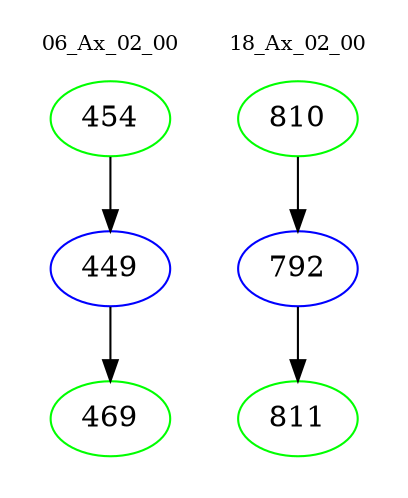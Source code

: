 digraph{
subgraph cluster_0 {
color = white
label = "06_Ax_02_00";
fontsize=10;
T0_454 [label="454", color="green"]
T0_454 -> T0_449 [color="black"]
T0_449 [label="449", color="blue"]
T0_449 -> T0_469 [color="black"]
T0_469 [label="469", color="green"]
}
subgraph cluster_1 {
color = white
label = "18_Ax_02_00";
fontsize=10;
T1_810 [label="810", color="green"]
T1_810 -> T1_792 [color="black"]
T1_792 [label="792", color="blue"]
T1_792 -> T1_811 [color="black"]
T1_811 [label="811", color="green"]
}
}
